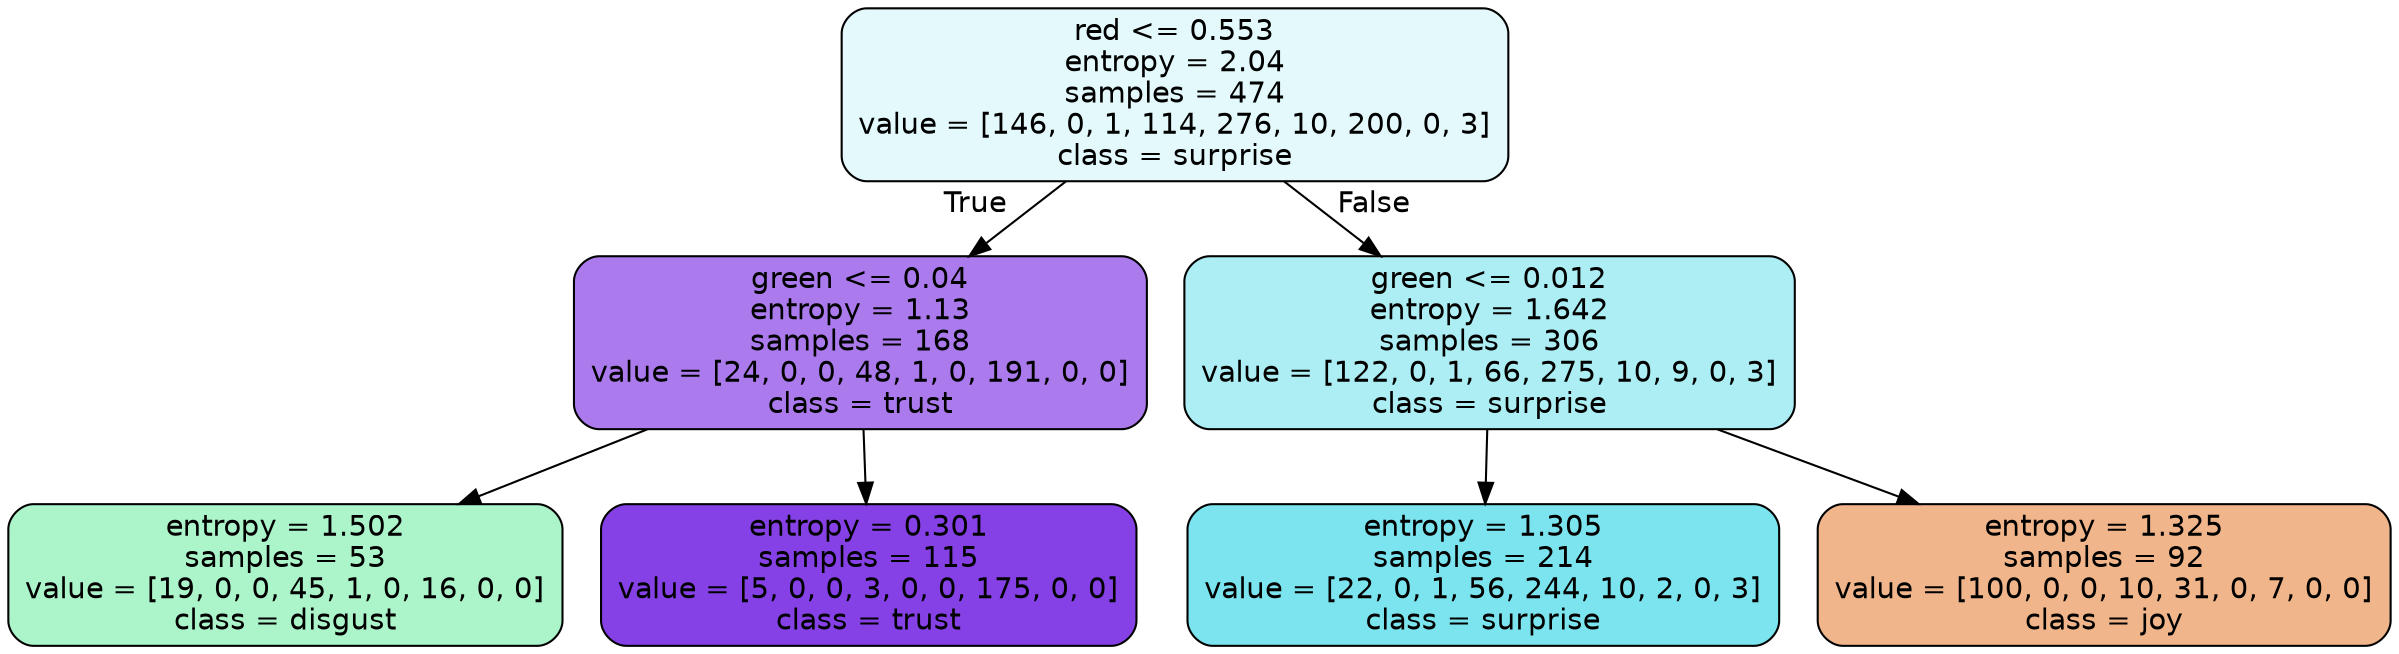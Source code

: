 digraph Tree {
node [shape=box, style="filled, rounded", color="black", fontname=helvetica] ;
edge [fontname=helvetica] ;
0 [label="red <= 0.553\nentropy = 2.04\nsamples = 474\nvalue = [146, 0, 1, 114, 276, 10, 200, 0, 3]\nclass = surprise", fillcolor="#39d7e523"] ;
1 [label="green <= 0.04\nentropy = 1.13\nsamples = 168\nvalue = [24, 0, 0, 48, 1, 0, 191, 0, 0]\nclass = trust", fillcolor="#8139e5a9"] ;
0 -> 1 [labeldistance=2.5, labelangle=45, headlabel="True"] ;
2 [label="entropy = 1.502\nsamples = 53\nvalue = [19, 0, 0, 45, 1, 0, 16, 0, 0]\nclass = disgust", fillcolor="#39e5816b"] ;
1 -> 2 ;
3 [label="entropy = 0.301\nsamples = 115\nvalue = [5, 0, 0, 3, 0, 0, 175, 0, 0]\nclass = trust", fillcolor="#8139e5f4"] ;
1 -> 3 ;
4 [label="green <= 0.012\nentropy = 1.642\nsamples = 306\nvalue = [122, 0, 1, 66, 275, 10, 9, 0, 3]\nclass = surprise", fillcolor="#39d7e56b"] ;
0 -> 4 [labeldistance=2.5, labelangle=-45, headlabel="False"] ;
5 [label="entropy = 1.305\nsamples = 214\nvalue = [22, 0, 1, 56, 244, 10, 2, 0, 3]\nclass = surprise", fillcolor="#39d7e5aa"] ;
4 -> 5 ;
6 [label="entropy = 1.325\nsamples = 92\nvalue = [100, 0, 0, 10, 31, 0, 7, 0, 0]\nclass = joy", fillcolor="#e5813996"] ;
4 -> 6 ;
}